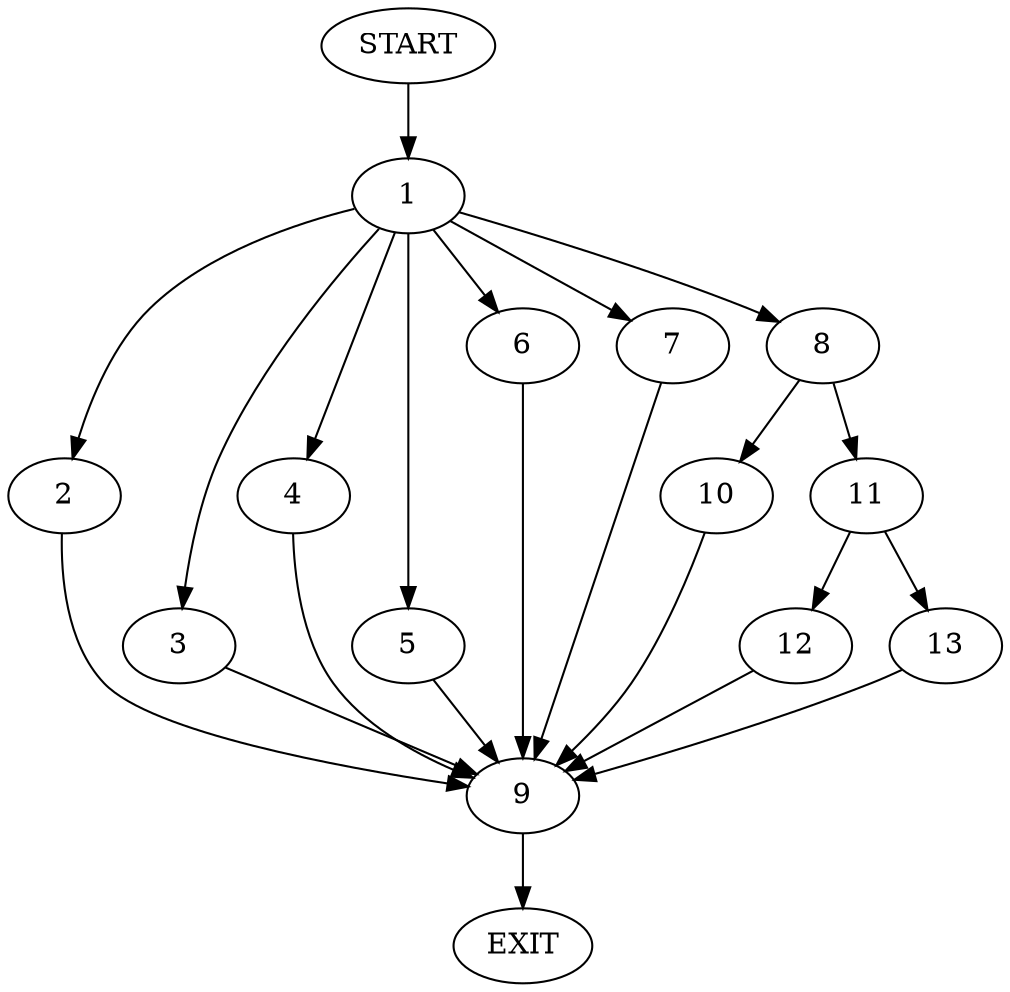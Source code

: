 digraph {
0 [label="START"]
14 [label="EXIT"]
0 -> 1
1 -> 2
1 -> 3
1 -> 4
1 -> 5
1 -> 6
1 -> 7
1 -> 8
7 -> 9
2 -> 9
6 -> 9
5 -> 9
3 -> 9
4 -> 9
8 -> 10
8 -> 11
9 -> 14
11 -> 12
11 -> 13
10 -> 9
12 -> 9
13 -> 9
}

